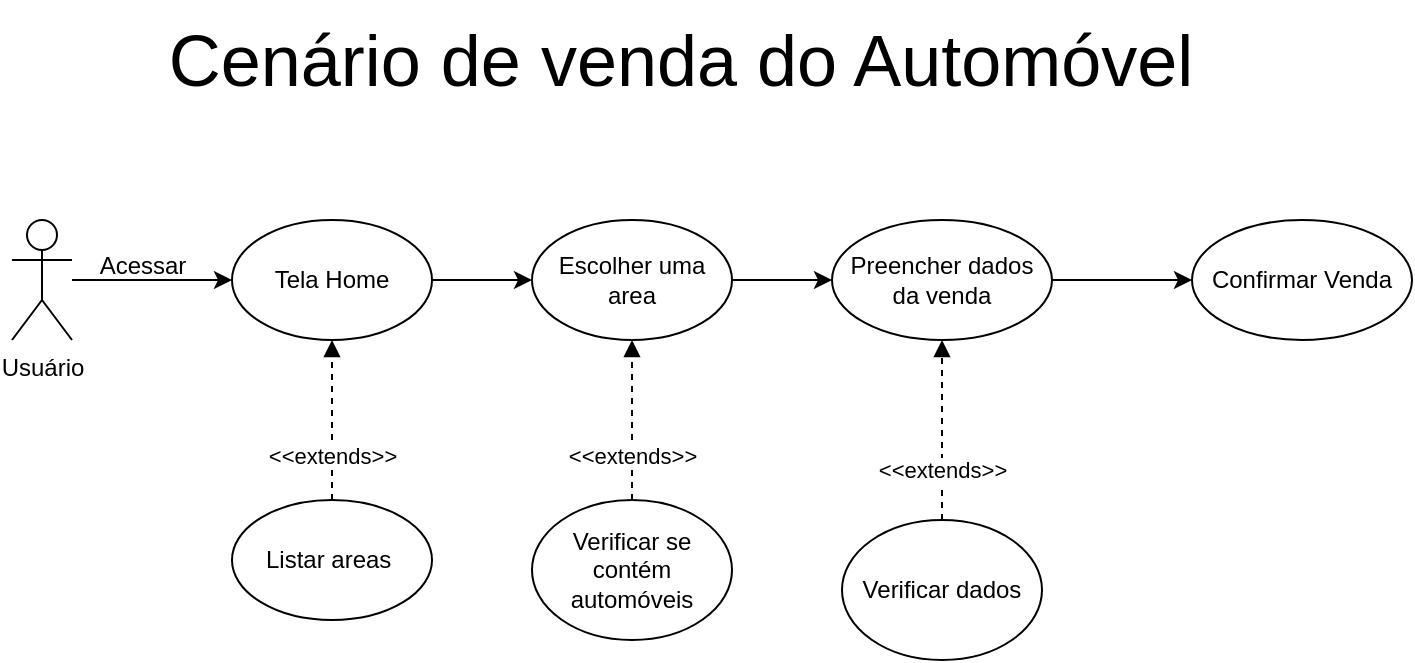<mxfile version="21.3.7" type="device">
  <diagram name="Página-1" id="sooaZA6XcxsbuXgjOA4T">
    <mxGraphModel dx="1434" dy="739" grid="1" gridSize="10" guides="1" tooltips="1" connect="1" arrows="1" fold="1" page="1" pageScale="1" pageWidth="827" pageHeight="1169" math="0" shadow="0">
      <root>
        <mxCell id="0" />
        <mxCell id="1" parent="0" />
        <mxCell id="9FuRyXpjqo9pkQE5y5Va-1" value="&lt;font style=&quot;font-size: 36px;&quot;&gt;Cenário de venda do Automóvel&lt;/font&gt;" style="text;html=1;align=center;verticalAlign=middle;resizable=0;points=[];autosize=1;strokeColor=none;fillColor=none;" vertex="1" parent="1">
          <mxGeometry x="144" y="10" width="540" height="60" as="geometry" />
        </mxCell>
        <mxCell id="9FuRyXpjqo9pkQE5y5Va-3" style="edgeStyle=orthogonalEdgeStyle;rounded=0;orthogonalLoop=1;jettySize=auto;html=1;entryX=0;entryY=0.5;entryDx=0;entryDy=0;" edge="1" parent="1" source="9FuRyXpjqo9pkQE5y5Va-2" target="9FuRyXpjqo9pkQE5y5Va-5">
          <mxGeometry relative="1" as="geometry">
            <mxPoint x="210" y="150" as="targetPoint" />
          </mxGeometry>
        </mxCell>
        <mxCell id="9FuRyXpjqo9pkQE5y5Va-2" value="Usuário" style="shape=umlActor;verticalLabelPosition=bottom;verticalAlign=top;html=1;outlineConnect=0;" vertex="1" parent="1">
          <mxGeometry x="80" y="120" width="30" height="60" as="geometry" />
        </mxCell>
        <mxCell id="9FuRyXpjqo9pkQE5y5Va-4" value="Acessar" style="text;html=1;align=center;verticalAlign=middle;resizable=0;points=[];autosize=1;strokeColor=none;fillColor=none;" vertex="1" parent="1">
          <mxGeometry x="110" y="128" width="70" height="30" as="geometry" />
        </mxCell>
        <mxCell id="9FuRyXpjqo9pkQE5y5Va-23" style="edgeStyle=orthogonalEdgeStyle;rounded=0;orthogonalLoop=1;jettySize=auto;html=1;exitX=1;exitY=0.5;exitDx=0;exitDy=0;entryX=0;entryY=0.5;entryDx=0;entryDy=0;" edge="1" parent="1" source="9FuRyXpjqo9pkQE5y5Va-5" target="9FuRyXpjqo9pkQE5y5Va-16">
          <mxGeometry relative="1" as="geometry" />
        </mxCell>
        <mxCell id="9FuRyXpjqo9pkQE5y5Va-5" value="Tela Home" style="ellipse;whiteSpace=wrap;html=1;" vertex="1" parent="1">
          <mxGeometry x="190" y="120" width="100" height="60" as="geometry" />
        </mxCell>
        <mxCell id="9FuRyXpjqo9pkQE5y5Va-9" value="" style="html=1;verticalAlign=bottom;labelBackgroundColor=none;endArrow=block;endFill=1;dashed=1;rounded=0;exitX=0.5;exitY=0;exitDx=0;exitDy=0;entryX=0.5;entryY=1;entryDx=0;entryDy=0;" edge="1" parent="1" source="9FuRyXpjqo9pkQE5y5Va-10" target="9FuRyXpjqo9pkQE5y5Va-5">
          <mxGeometry width="160" relative="1" as="geometry">
            <mxPoint x="330" y="170" as="sourcePoint" />
            <mxPoint x="240" y="220" as="targetPoint" />
          </mxGeometry>
        </mxCell>
        <mxCell id="9FuRyXpjqo9pkQE5y5Va-14" value="&amp;lt;&amp;lt;extends&amp;gt;&amp;gt;" style="edgeLabel;html=1;align=center;verticalAlign=middle;resizable=0;points=[];" vertex="1" connectable="0" parent="9FuRyXpjqo9pkQE5y5Va-9">
          <mxGeometry x="-0.449" relative="1" as="geometry">
            <mxPoint as="offset" />
          </mxGeometry>
        </mxCell>
        <mxCell id="9FuRyXpjqo9pkQE5y5Va-10" value="Listar areas&amp;nbsp;" style="ellipse;whiteSpace=wrap;html=1;" vertex="1" parent="1">
          <mxGeometry x="190" y="260" width="100" height="60" as="geometry" />
        </mxCell>
        <mxCell id="9FuRyXpjqo9pkQE5y5Va-24" style="edgeStyle=orthogonalEdgeStyle;rounded=0;orthogonalLoop=1;jettySize=auto;html=1;entryX=0;entryY=0.5;entryDx=0;entryDy=0;" edge="1" parent="1" source="9FuRyXpjqo9pkQE5y5Va-16" target="9FuRyXpjqo9pkQE5y5Va-25">
          <mxGeometry relative="1" as="geometry">
            <mxPoint x="500" y="150" as="targetPoint" />
          </mxGeometry>
        </mxCell>
        <mxCell id="9FuRyXpjqo9pkQE5y5Va-16" value="Escolher uma&lt;br&gt;area" style="ellipse;whiteSpace=wrap;html=1;" vertex="1" parent="1">
          <mxGeometry x="340" y="120" width="100" height="60" as="geometry" />
        </mxCell>
        <mxCell id="9FuRyXpjqo9pkQE5y5Va-32" style="edgeStyle=orthogonalEdgeStyle;rounded=0;orthogonalLoop=1;jettySize=auto;html=1;entryX=0;entryY=0.5;entryDx=0;entryDy=0;" edge="1" parent="1" source="9FuRyXpjqo9pkQE5y5Va-25" target="9FuRyXpjqo9pkQE5y5Va-33">
          <mxGeometry relative="1" as="geometry">
            <mxPoint x="660" y="150" as="targetPoint" />
          </mxGeometry>
        </mxCell>
        <mxCell id="9FuRyXpjqo9pkQE5y5Va-25" value="Preencher dados da venda" style="ellipse;whiteSpace=wrap;html=1;" vertex="1" parent="1">
          <mxGeometry x="490" y="120" width="110" height="60" as="geometry" />
        </mxCell>
        <mxCell id="9FuRyXpjqo9pkQE5y5Va-26" value="" style="html=1;verticalAlign=bottom;labelBackgroundColor=none;endArrow=block;endFill=1;dashed=1;rounded=0;exitX=0.5;exitY=0;exitDx=0;exitDy=0;entryX=0.5;entryY=1;entryDx=0;entryDy=0;" edge="1" parent="1" source="9FuRyXpjqo9pkQE5y5Va-28" target="9FuRyXpjqo9pkQE5y5Va-16">
          <mxGeometry width="160" relative="1" as="geometry">
            <mxPoint x="480" y="170" as="sourcePoint" />
            <mxPoint x="390" y="170" as="targetPoint" />
          </mxGeometry>
        </mxCell>
        <mxCell id="9FuRyXpjqo9pkQE5y5Va-27" value="&amp;lt;&amp;lt;extends&amp;gt;&amp;gt;" style="edgeLabel;html=1;align=center;verticalAlign=middle;resizable=0;points=[];" vertex="1" connectable="0" parent="9FuRyXpjqo9pkQE5y5Va-26">
          <mxGeometry x="-0.449" relative="1" as="geometry">
            <mxPoint as="offset" />
          </mxGeometry>
        </mxCell>
        <mxCell id="9FuRyXpjqo9pkQE5y5Va-28" value="Verificar se contém automóveis" style="ellipse;whiteSpace=wrap;html=1;" vertex="1" parent="1">
          <mxGeometry x="340" y="260" width="100" height="70" as="geometry" />
        </mxCell>
        <mxCell id="9FuRyXpjqo9pkQE5y5Va-29" value="" style="html=1;verticalAlign=bottom;labelBackgroundColor=none;endArrow=block;endFill=1;dashed=1;rounded=0;exitX=0.5;exitY=0;exitDx=0;exitDy=0;entryX=0.5;entryY=1;entryDx=0;entryDy=0;" edge="1" parent="1" source="9FuRyXpjqo9pkQE5y5Va-31" target="9FuRyXpjqo9pkQE5y5Va-25">
          <mxGeometry width="160" relative="1" as="geometry">
            <mxPoint x="620" y="200" as="sourcePoint" />
            <mxPoint x="545" y="190" as="targetPoint" />
          </mxGeometry>
        </mxCell>
        <mxCell id="9FuRyXpjqo9pkQE5y5Va-30" value="&amp;lt;&amp;lt;extends&amp;gt;&amp;gt;" style="edgeLabel;html=1;align=center;verticalAlign=middle;resizable=0;points=[];" vertex="1" connectable="0" parent="9FuRyXpjqo9pkQE5y5Va-29">
          <mxGeometry x="-0.449" relative="1" as="geometry">
            <mxPoint as="offset" />
          </mxGeometry>
        </mxCell>
        <mxCell id="9FuRyXpjqo9pkQE5y5Va-31" value="Verificar dados" style="ellipse;whiteSpace=wrap;html=1;" vertex="1" parent="1">
          <mxGeometry x="495" y="270" width="100" height="70" as="geometry" />
        </mxCell>
        <mxCell id="9FuRyXpjqo9pkQE5y5Va-33" value="Confirmar Venda" style="ellipse;whiteSpace=wrap;html=1;" vertex="1" parent="1">
          <mxGeometry x="670" y="120" width="110" height="60" as="geometry" />
        </mxCell>
      </root>
    </mxGraphModel>
  </diagram>
</mxfile>
